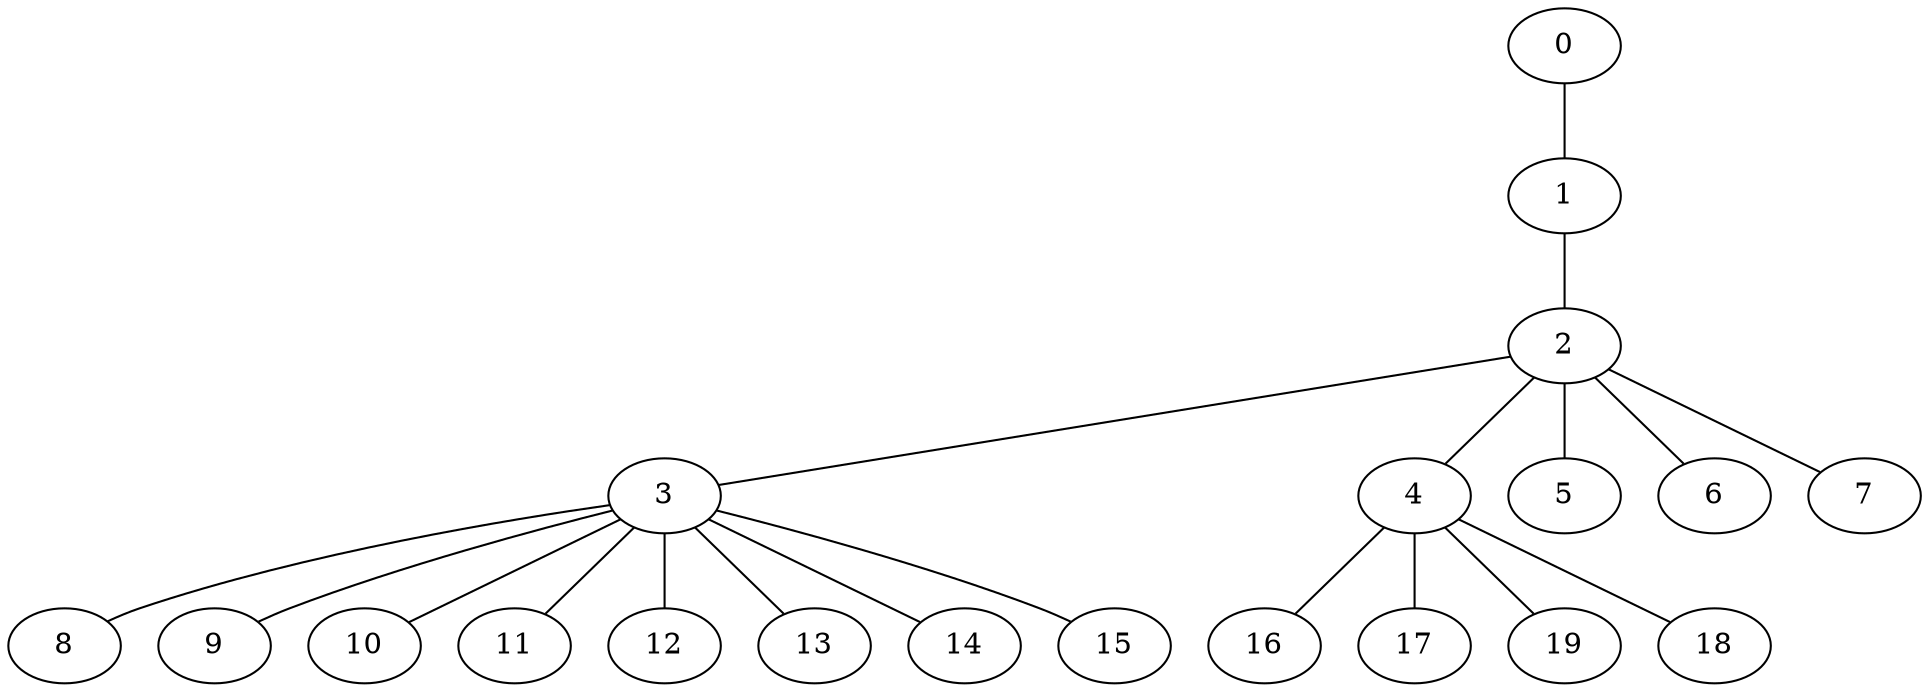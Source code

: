 
graph graphname {
    0 -- 1
1 -- 2
2 -- 3
2 -- 4
2 -- 5
2 -- 6
2 -- 7
3 -- 8
3 -- 9
3 -- 10
3 -- 11
3 -- 12
3 -- 13
3 -- 14
3 -- 15
4 -- 16
4 -- 17
4 -- 19
4 -- 18

}
